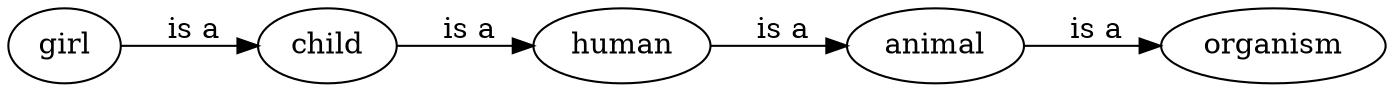 digraph {
	graph [rankdir=LR];
	girl -> child[label=" is a"];
	child -> human[label=" is a"];
	human -> animal[label=" is a"];
	animal -> organism[label=" is a"];
}